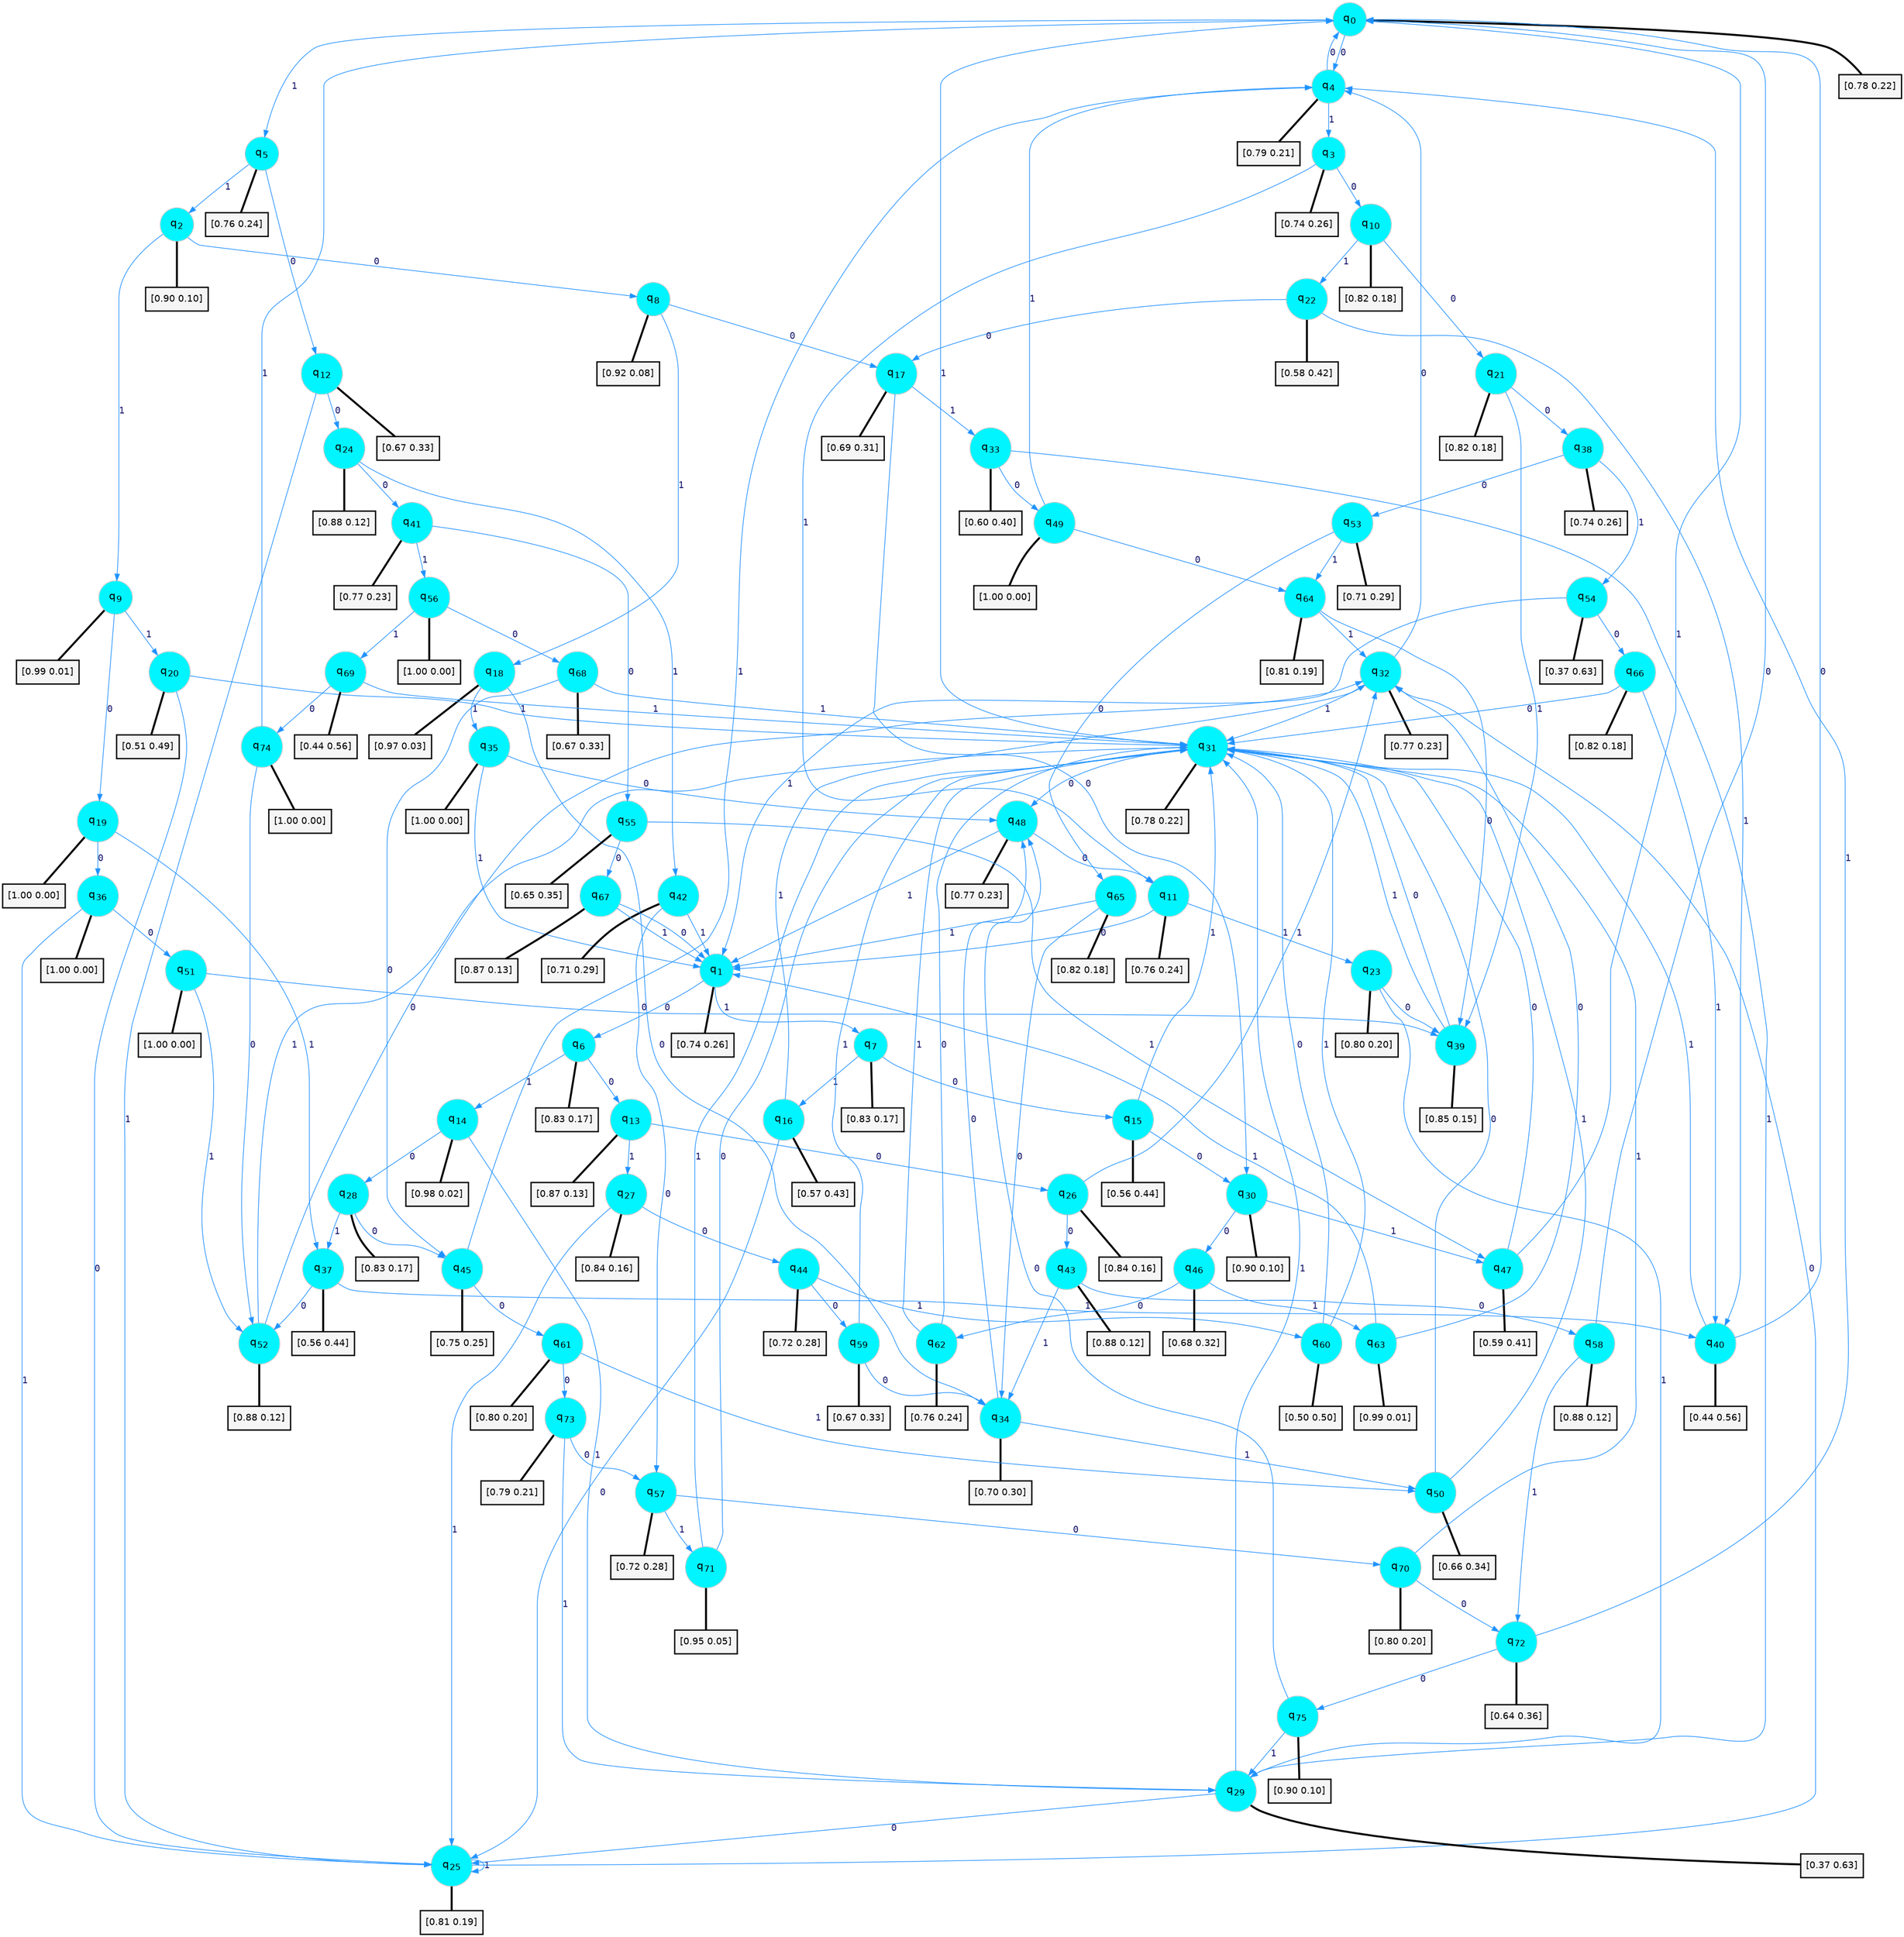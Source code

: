 digraph G {
graph [
bgcolor=transparent, dpi=300, rankdir=TD, size="40,25"];
node [
color=gray, fillcolor=turquoise1, fontcolor=black, fontname=Helvetica, fontsize=16, fontweight=bold, shape=circle, style=filled];
edge [
arrowsize=1, color=dodgerblue1, fontcolor=midnightblue, fontname=courier, fontweight=bold, penwidth=1, style=solid, weight=20];
0[label=<q<SUB>0</SUB>>];
1[label=<q<SUB>1</SUB>>];
2[label=<q<SUB>2</SUB>>];
3[label=<q<SUB>3</SUB>>];
4[label=<q<SUB>4</SUB>>];
5[label=<q<SUB>5</SUB>>];
6[label=<q<SUB>6</SUB>>];
7[label=<q<SUB>7</SUB>>];
8[label=<q<SUB>8</SUB>>];
9[label=<q<SUB>9</SUB>>];
10[label=<q<SUB>10</SUB>>];
11[label=<q<SUB>11</SUB>>];
12[label=<q<SUB>12</SUB>>];
13[label=<q<SUB>13</SUB>>];
14[label=<q<SUB>14</SUB>>];
15[label=<q<SUB>15</SUB>>];
16[label=<q<SUB>16</SUB>>];
17[label=<q<SUB>17</SUB>>];
18[label=<q<SUB>18</SUB>>];
19[label=<q<SUB>19</SUB>>];
20[label=<q<SUB>20</SUB>>];
21[label=<q<SUB>21</SUB>>];
22[label=<q<SUB>22</SUB>>];
23[label=<q<SUB>23</SUB>>];
24[label=<q<SUB>24</SUB>>];
25[label=<q<SUB>25</SUB>>];
26[label=<q<SUB>26</SUB>>];
27[label=<q<SUB>27</SUB>>];
28[label=<q<SUB>28</SUB>>];
29[label=<q<SUB>29</SUB>>];
30[label=<q<SUB>30</SUB>>];
31[label=<q<SUB>31</SUB>>];
32[label=<q<SUB>32</SUB>>];
33[label=<q<SUB>33</SUB>>];
34[label=<q<SUB>34</SUB>>];
35[label=<q<SUB>35</SUB>>];
36[label=<q<SUB>36</SUB>>];
37[label=<q<SUB>37</SUB>>];
38[label=<q<SUB>38</SUB>>];
39[label=<q<SUB>39</SUB>>];
40[label=<q<SUB>40</SUB>>];
41[label=<q<SUB>41</SUB>>];
42[label=<q<SUB>42</SUB>>];
43[label=<q<SUB>43</SUB>>];
44[label=<q<SUB>44</SUB>>];
45[label=<q<SUB>45</SUB>>];
46[label=<q<SUB>46</SUB>>];
47[label=<q<SUB>47</SUB>>];
48[label=<q<SUB>48</SUB>>];
49[label=<q<SUB>49</SUB>>];
50[label=<q<SUB>50</SUB>>];
51[label=<q<SUB>51</SUB>>];
52[label=<q<SUB>52</SUB>>];
53[label=<q<SUB>53</SUB>>];
54[label=<q<SUB>54</SUB>>];
55[label=<q<SUB>55</SUB>>];
56[label=<q<SUB>56</SUB>>];
57[label=<q<SUB>57</SUB>>];
58[label=<q<SUB>58</SUB>>];
59[label=<q<SUB>59</SUB>>];
60[label=<q<SUB>60</SUB>>];
61[label=<q<SUB>61</SUB>>];
62[label=<q<SUB>62</SUB>>];
63[label=<q<SUB>63</SUB>>];
64[label=<q<SUB>64</SUB>>];
65[label=<q<SUB>65</SUB>>];
66[label=<q<SUB>66</SUB>>];
67[label=<q<SUB>67</SUB>>];
68[label=<q<SUB>68</SUB>>];
69[label=<q<SUB>69</SUB>>];
70[label=<q<SUB>70</SUB>>];
71[label=<q<SUB>71</SUB>>];
72[label=<q<SUB>72</SUB>>];
73[label=<q<SUB>73</SUB>>];
74[label=<q<SUB>74</SUB>>];
75[label=<q<SUB>75</SUB>>];
76[label="[0.78 0.22]", shape=box,fontcolor=black, fontname=Helvetica, fontsize=14, penwidth=2, fillcolor=whitesmoke,color=black];
77[label="[0.74 0.26]", shape=box,fontcolor=black, fontname=Helvetica, fontsize=14, penwidth=2, fillcolor=whitesmoke,color=black];
78[label="[0.90 0.10]", shape=box,fontcolor=black, fontname=Helvetica, fontsize=14, penwidth=2, fillcolor=whitesmoke,color=black];
79[label="[0.74 0.26]", shape=box,fontcolor=black, fontname=Helvetica, fontsize=14, penwidth=2, fillcolor=whitesmoke,color=black];
80[label="[0.79 0.21]", shape=box,fontcolor=black, fontname=Helvetica, fontsize=14, penwidth=2, fillcolor=whitesmoke,color=black];
81[label="[0.76 0.24]", shape=box,fontcolor=black, fontname=Helvetica, fontsize=14, penwidth=2, fillcolor=whitesmoke,color=black];
82[label="[0.83 0.17]", shape=box,fontcolor=black, fontname=Helvetica, fontsize=14, penwidth=2, fillcolor=whitesmoke,color=black];
83[label="[0.83 0.17]", shape=box,fontcolor=black, fontname=Helvetica, fontsize=14, penwidth=2, fillcolor=whitesmoke,color=black];
84[label="[0.92 0.08]", shape=box,fontcolor=black, fontname=Helvetica, fontsize=14, penwidth=2, fillcolor=whitesmoke,color=black];
85[label="[0.99 0.01]", shape=box,fontcolor=black, fontname=Helvetica, fontsize=14, penwidth=2, fillcolor=whitesmoke,color=black];
86[label="[0.82 0.18]", shape=box,fontcolor=black, fontname=Helvetica, fontsize=14, penwidth=2, fillcolor=whitesmoke,color=black];
87[label="[0.76 0.24]", shape=box,fontcolor=black, fontname=Helvetica, fontsize=14, penwidth=2, fillcolor=whitesmoke,color=black];
88[label="[0.67 0.33]", shape=box,fontcolor=black, fontname=Helvetica, fontsize=14, penwidth=2, fillcolor=whitesmoke,color=black];
89[label="[0.87 0.13]", shape=box,fontcolor=black, fontname=Helvetica, fontsize=14, penwidth=2, fillcolor=whitesmoke,color=black];
90[label="[0.98 0.02]", shape=box,fontcolor=black, fontname=Helvetica, fontsize=14, penwidth=2, fillcolor=whitesmoke,color=black];
91[label="[0.56 0.44]", shape=box,fontcolor=black, fontname=Helvetica, fontsize=14, penwidth=2, fillcolor=whitesmoke,color=black];
92[label="[0.57 0.43]", shape=box,fontcolor=black, fontname=Helvetica, fontsize=14, penwidth=2, fillcolor=whitesmoke,color=black];
93[label="[0.69 0.31]", shape=box,fontcolor=black, fontname=Helvetica, fontsize=14, penwidth=2, fillcolor=whitesmoke,color=black];
94[label="[0.97 0.03]", shape=box,fontcolor=black, fontname=Helvetica, fontsize=14, penwidth=2, fillcolor=whitesmoke,color=black];
95[label="[1.00 0.00]", shape=box,fontcolor=black, fontname=Helvetica, fontsize=14, penwidth=2, fillcolor=whitesmoke,color=black];
96[label="[0.51 0.49]", shape=box,fontcolor=black, fontname=Helvetica, fontsize=14, penwidth=2, fillcolor=whitesmoke,color=black];
97[label="[0.82 0.18]", shape=box,fontcolor=black, fontname=Helvetica, fontsize=14, penwidth=2, fillcolor=whitesmoke,color=black];
98[label="[0.58 0.42]", shape=box,fontcolor=black, fontname=Helvetica, fontsize=14, penwidth=2, fillcolor=whitesmoke,color=black];
99[label="[0.80 0.20]", shape=box,fontcolor=black, fontname=Helvetica, fontsize=14, penwidth=2, fillcolor=whitesmoke,color=black];
100[label="[0.88 0.12]", shape=box,fontcolor=black, fontname=Helvetica, fontsize=14, penwidth=2, fillcolor=whitesmoke,color=black];
101[label="[0.81 0.19]", shape=box,fontcolor=black, fontname=Helvetica, fontsize=14, penwidth=2, fillcolor=whitesmoke,color=black];
102[label="[0.84 0.16]", shape=box,fontcolor=black, fontname=Helvetica, fontsize=14, penwidth=2, fillcolor=whitesmoke,color=black];
103[label="[0.84 0.16]", shape=box,fontcolor=black, fontname=Helvetica, fontsize=14, penwidth=2, fillcolor=whitesmoke,color=black];
104[label="[0.83 0.17]", shape=box,fontcolor=black, fontname=Helvetica, fontsize=14, penwidth=2, fillcolor=whitesmoke,color=black];
105[label="[0.37 0.63]", shape=box,fontcolor=black, fontname=Helvetica, fontsize=14, penwidth=2, fillcolor=whitesmoke,color=black];
106[label="[0.90 0.10]", shape=box,fontcolor=black, fontname=Helvetica, fontsize=14, penwidth=2, fillcolor=whitesmoke,color=black];
107[label="[0.78 0.22]", shape=box,fontcolor=black, fontname=Helvetica, fontsize=14, penwidth=2, fillcolor=whitesmoke,color=black];
108[label="[0.77 0.23]", shape=box,fontcolor=black, fontname=Helvetica, fontsize=14, penwidth=2, fillcolor=whitesmoke,color=black];
109[label="[0.60 0.40]", shape=box,fontcolor=black, fontname=Helvetica, fontsize=14, penwidth=2, fillcolor=whitesmoke,color=black];
110[label="[0.70 0.30]", shape=box,fontcolor=black, fontname=Helvetica, fontsize=14, penwidth=2, fillcolor=whitesmoke,color=black];
111[label="[1.00 0.00]", shape=box,fontcolor=black, fontname=Helvetica, fontsize=14, penwidth=2, fillcolor=whitesmoke,color=black];
112[label="[1.00 0.00]", shape=box,fontcolor=black, fontname=Helvetica, fontsize=14, penwidth=2, fillcolor=whitesmoke,color=black];
113[label="[0.56 0.44]", shape=box,fontcolor=black, fontname=Helvetica, fontsize=14, penwidth=2, fillcolor=whitesmoke,color=black];
114[label="[0.74 0.26]", shape=box,fontcolor=black, fontname=Helvetica, fontsize=14, penwidth=2, fillcolor=whitesmoke,color=black];
115[label="[0.85 0.15]", shape=box,fontcolor=black, fontname=Helvetica, fontsize=14, penwidth=2, fillcolor=whitesmoke,color=black];
116[label="[0.44 0.56]", shape=box,fontcolor=black, fontname=Helvetica, fontsize=14, penwidth=2, fillcolor=whitesmoke,color=black];
117[label="[0.77 0.23]", shape=box,fontcolor=black, fontname=Helvetica, fontsize=14, penwidth=2, fillcolor=whitesmoke,color=black];
118[label="[0.71 0.29]", shape=box,fontcolor=black, fontname=Helvetica, fontsize=14, penwidth=2, fillcolor=whitesmoke,color=black];
119[label="[0.88 0.12]", shape=box,fontcolor=black, fontname=Helvetica, fontsize=14, penwidth=2, fillcolor=whitesmoke,color=black];
120[label="[0.72 0.28]", shape=box,fontcolor=black, fontname=Helvetica, fontsize=14, penwidth=2, fillcolor=whitesmoke,color=black];
121[label="[0.75 0.25]", shape=box,fontcolor=black, fontname=Helvetica, fontsize=14, penwidth=2, fillcolor=whitesmoke,color=black];
122[label="[0.68 0.32]", shape=box,fontcolor=black, fontname=Helvetica, fontsize=14, penwidth=2, fillcolor=whitesmoke,color=black];
123[label="[0.59 0.41]", shape=box,fontcolor=black, fontname=Helvetica, fontsize=14, penwidth=2, fillcolor=whitesmoke,color=black];
124[label="[0.77 0.23]", shape=box,fontcolor=black, fontname=Helvetica, fontsize=14, penwidth=2, fillcolor=whitesmoke,color=black];
125[label="[1.00 0.00]", shape=box,fontcolor=black, fontname=Helvetica, fontsize=14, penwidth=2, fillcolor=whitesmoke,color=black];
126[label="[0.66 0.34]", shape=box,fontcolor=black, fontname=Helvetica, fontsize=14, penwidth=2, fillcolor=whitesmoke,color=black];
127[label="[1.00 0.00]", shape=box,fontcolor=black, fontname=Helvetica, fontsize=14, penwidth=2, fillcolor=whitesmoke,color=black];
128[label="[0.88 0.12]", shape=box,fontcolor=black, fontname=Helvetica, fontsize=14, penwidth=2, fillcolor=whitesmoke,color=black];
129[label="[0.71 0.29]", shape=box,fontcolor=black, fontname=Helvetica, fontsize=14, penwidth=2, fillcolor=whitesmoke,color=black];
130[label="[0.37 0.63]", shape=box,fontcolor=black, fontname=Helvetica, fontsize=14, penwidth=2, fillcolor=whitesmoke,color=black];
131[label="[0.65 0.35]", shape=box,fontcolor=black, fontname=Helvetica, fontsize=14, penwidth=2, fillcolor=whitesmoke,color=black];
132[label="[1.00 0.00]", shape=box,fontcolor=black, fontname=Helvetica, fontsize=14, penwidth=2, fillcolor=whitesmoke,color=black];
133[label="[0.72 0.28]", shape=box,fontcolor=black, fontname=Helvetica, fontsize=14, penwidth=2, fillcolor=whitesmoke,color=black];
134[label="[0.88 0.12]", shape=box,fontcolor=black, fontname=Helvetica, fontsize=14, penwidth=2, fillcolor=whitesmoke,color=black];
135[label="[0.67 0.33]", shape=box,fontcolor=black, fontname=Helvetica, fontsize=14, penwidth=2, fillcolor=whitesmoke,color=black];
136[label="[0.50 0.50]", shape=box,fontcolor=black, fontname=Helvetica, fontsize=14, penwidth=2, fillcolor=whitesmoke,color=black];
137[label="[0.80 0.20]", shape=box,fontcolor=black, fontname=Helvetica, fontsize=14, penwidth=2, fillcolor=whitesmoke,color=black];
138[label="[0.76 0.24]", shape=box,fontcolor=black, fontname=Helvetica, fontsize=14, penwidth=2, fillcolor=whitesmoke,color=black];
139[label="[0.99 0.01]", shape=box,fontcolor=black, fontname=Helvetica, fontsize=14, penwidth=2, fillcolor=whitesmoke,color=black];
140[label="[0.81 0.19]", shape=box,fontcolor=black, fontname=Helvetica, fontsize=14, penwidth=2, fillcolor=whitesmoke,color=black];
141[label="[0.82 0.18]", shape=box,fontcolor=black, fontname=Helvetica, fontsize=14, penwidth=2, fillcolor=whitesmoke,color=black];
142[label="[0.82 0.18]", shape=box,fontcolor=black, fontname=Helvetica, fontsize=14, penwidth=2, fillcolor=whitesmoke,color=black];
143[label="[0.87 0.13]", shape=box,fontcolor=black, fontname=Helvetica, fontsize=14, penwidth=2, fillcolor=whitesmoke,color=black];
144[label="[0.67 0.33]", shape=box,fontcolor=black, fontname=Helvetica, fontsize=14, penwidth=2, fillcolor=whitesmoke,color=black];
145[label="[0.44 0.56]", shape=box,fontcolor=black, fontname=Helvetica, fontsize=14, penwidth=2, fillcolor=whitesmoke,color=black];
146[label="[0.80 0.20]", shape=box,fontcolor=black, fontname=Helvetica, fontsize=14, penwidth=2, fillcolor=whitesmoke,color=black];
147[label="[0.95 0.05]", shape=box,fontcolor=black, fontname=Helvetica, fontsize=14, penwidth=2, fillcolor=whitesmoke,color=black];
148[label="[0.64 0.36]", shape=box,fontcolor=black, fontname=Helvetica, fontsize=14, penwidth=2, fillcolor=whitesmoke,color=black];
149[label="[0.79 0.21]", shape=box,fontcolor=black, fontname=Helvetica, fontsize=14, penwidth=2, fillcolor=whitesmoke,color=black];
150[label="[1.00 0.00]", shape=box,fontcolor=black, fontname=Helvetica, fontsize=14, penwidth=2, fillcolor=whitesmoke,color=black];
151[label="[0.90 0.10]", shape=box,fontcolor=black, fontname=Helvetica, fontsize=14, penwidth=2, fillcolor=whitesmoke,color=black];
0->4 [label=0];
0->5 [label=1];
0->76 [arrowhead=none, penwidth=3,color=black];
1->6 [label=0];
1->7 [label=1];
1->77 [arrowhead=none, penwidth=3,color=black];
2->8 [label=0];
2->9 [label=1];
2->78 [arrowhead=none, penwidth=3,color=black];
3->10 [label=0];
3->11 [label=1];
3->79 [arrowhead=none, penwidth=3,color=black];
4->0 [label=0];
4->3 [label=1];
4->80 [arrowhead=none, penwidth=3,color=black];
5->12 [label=0];
5->2 [label=1];
5->81 [arrowhead=none, penwidth=3,color=black];
6->13 [label=0];
6->14 [label=1];
6->82 [arrowhead=none, penwidth=3,color=black];
7->15 [label=0];
7->16 [label=1];
7->83 [arrowhead=none, penwidth=3,color=black];
8->17 [label=0];
8->18 [label=1];
8->84 [arrowhead=none, penwidth=3,color=black];
9->19 [label=0];
9->20 [label=1];
9->85 [arrowhead=none, penwidth=3,color=black];
10->21 [label=0];
10->22 [label=1];
10->86 [arrowhead=none, penwidth=3,color=black];
11->1 [label=0];
11->23 [label=1];
11->87 [arrowhead=none, penwidth=3,color=black];
12->24 [label=0];
12->25 [label=1];
12->88 [arrowhead=none, penwidth=3,color=black];
13->26 [label=0];
13->27 [label=1];
13->89 [arrowhead=none, penwidth=3,color=black];
14->28 [label=0];
14->29 [label=1];
14->90 [arrowhead=none, penwidth=3,color=black];
15->30 [label=0];
15->31 [label=1];
15->91 [arrowhead=none, penwidth=3,color=black];
16->25 [label=0];
16->32 [label=1];
16->92 [arrowhead=none, penwidth=3,color=black];
17->30 [label=0];
17->33 [label=1];
17->93 [arrowhead=none, penwidth=3,color=black];
18->34 [label=0];
18->35 [label=1];
18->94 [arrowhead=none, penwidth=3,color=black];
19->36 [label=0];
19->37 [label=1];
19->95 [arrowhead=none, penwidth=3,color=black];
20->25 [label=0];
20->31 [label=1];
20->96 [arrowhead=none, penwidth=3,color=black];
21->38 [label=0];
21->39 [label=1];
21->97 [arrowhead=none, penwidth=3,color=black];
22->17 [label=0];
22->40 [label=1];
22->98 [arrowhead=none, penwidth=3,color=black];
23->39 [label=0];
23->29 [label=1];
23->99 [arrowhead=none, penwidth=3,color=black];
24->41 [label=0];
24->42 [label=1];
24->100 [arrowhead=none, penwidth=3,color=black];
25->32 [label=0];
25->25 [label=1];
25->101 [arrowhead=none, penwidth=3,color=black];
26->43 [label=0];
26->32 [label=1];
26->102 [arrowhead=none, penwidth=3,color=black];
27->44 [label=0];
27->25 [label=1];
27->103 [arrowhead=none, penwidth=3,color=black];
28->45 [label=0];
28->37 [label=1];
28->104 [arrowhead=none, penwidth=3,color=black];
29->25 [label=0];
29->31 [label=1];
29->105 [arrowhead=none, penwidth=3,color=black];
30->46 [label=0];
30->47 [label=1];
30->106 [arrowhead=none, penwidth=3,color=black];
31->48 [label=0];
31->0 [label=1];
31->107 [arrowhead=none, penwidth=3,color=black];
32->4 [label=0];
32->31 [label=1];
32->108 [arrowhead=none, penwidth=3,color=black];
33->49 [label=0];
33->29 [label=1];
33->109 [arrowhead=none, penwidth=3,color=black];
34->48 [label=0];
34->50 [label=1];
34->110 [arrowhead=none, penwidth=3,color=black];
35->48 [label=0];
35->1 [label=1];
35->111 [arrowhead=none, penwidth=3,color=black];
36->51 [label=0];
36->25 [label=1];
36->112 [arrowhead=none, penwidth=3,color=black];
37->52 [label=0];
37->40 [label=1];
37->113 [arrowhead=none, penwidth=3,color=black];
38->53 [label=0];
38->54 [label=1];
38->114 [arrowhead=none, penwidth=3,color=black];
39->31 [label=0];
39->31 [label=1];
39->115 [arrowhead=none, penwidth=3,color=black];
40->0 [label=0];
40->31 [label=1];
40->116 [arrowhead=none, penwidth=3,color=black];
41->55 [label=0];
41->56 [label=1];
41->117 [arrowhead=none, penwidth=3,color=black];
42->57 [label=0];
42->1 [label=1];
42->118 [arrowhead=none, penwidth=3,color=black];
43->58 [label=0];
43->34 [label=1];
43->119 [arrowhead=none, penwidth=3,color=black];
44->59 [label=0];
44->60 [label=1];
44->120 [arrowhead=none, penwidth=3,color=black];
45->61 [label=0];
45->4 [label=1];
45->121 [arrowhead=none, penwidth=3,color=black];
46->62 [label=0];
46->63 [label=1];
46->122 [arrowhead=none, penwidth=3,color=black];
47->31 [label=0];
47->0 [label=1];
47->123 [arrowhead=none, penwidth=3,color=black];
48->11 [label=0];
48->1 [label=1];
48->124 [arrowhead=none, penwidth=3,color=black];
49->64 [label=0];
49->4 [label=1];
49->125 [arrowhead=none, penwidth=3,color=black];
50->31 [label=0];
50->31 [label=1];
50->126 [arrowhead=none, penwidth=3,color=black];
51->39 [label=0];
51->52 [label=1];
51->127 [arrowhead=none, penwidth=3,color=black];
52->32 [label=0];
52->31 [label=1];
52->128 [arrowhead=none, penwidth=3,color=black];
53->65 [label=0];
53->64 [label=1];
53->129 [arrowhead=none, penwidth=3,color=black];
54->66 [label=0];
54->1 [label=1];
54->130 [arrowhead=none, penwidth=3,color=black];
55->67 [label=0];
55->47 [label=1];
55->131 [arrowhead=none, penwidth=3,color=black];
56->68 [label=0];
56->69 [label=1];
56->132 [arrowhead=none, penwidth=3,color=black];
57->70 [label=0];
57->71 [label=1];
57->133 [arrowhead=none, penwidth=3,color=black];
58->0 [label=0];
58->72 [label=1];
58->134 [arrowhead=none, penwidth=3,color=black];
59->34 [label=0];
59->31 [label=1];
59->135 [arrowhead=none, penwidth=3,color=black];
60->31 [label=0];
60->31 [label=1];
60->136 [arrowhead=none, penwidth=3,color=black];
61->73 [label=0];
61->50 [label=1];
61->137 [arrowhead=none, penwidth=3,color=black];
62->31 [label=0];
62->31 [label=1];
62->138 [arrowhead=none, penwidth=3,color=black];
63->32 [label=0];
63->1 [label=1];
63->139 [arrowhead=none, penwidth=3,color=black];
64->39 [label=0];
64->32 [label=1];
64->140 [arrowhead=none, penwidth=3,color=black];
65->34 [label=0];
65->1 [label=1];
65->141 [arrowhead=none, penwidth=3,color=black];
66->31 [label=0];
66->40 [label=1];
66->142 [arrowhead=none, penwidth=3,color=black];
67->1 [label=0];
67->1 [label=1];
67->143 [arrowhead=none, penwidth=3,color=black];
68->45 [label=0];
68->31 [label=1];
68->144 [arrowhead=none, penwidth=3,color=black];
69->74 [label=0];
69->31 [label=1];
69->145 [arrowhead=none, penwidth=3,color=black];
70->72 [label=0];
70->31 [label=1];
70->146 [arrowhead=none, penwidth=3,color=black];
71->31 [label=0];
71->31 [label=1];
71->147 [arrowhead=none, penwidth=3,color=black];
72->75 [label=0];
72->4 [label=1];
72->148 [arrowhead=none, penwidth=3,color=black];
73->57 [label=0];
73->29 [label=1];
73->149 [arrowhead=none, penwidth=3,color=black];
74->52 [label=0];
74->0 [label=1];
74->150 [arrowhead=none, penwidth=3,color=black];
75->48 [label=0];
75->29 [label=1];
75->151 [arrowhead=none, penwidth=3,color=black];
}
